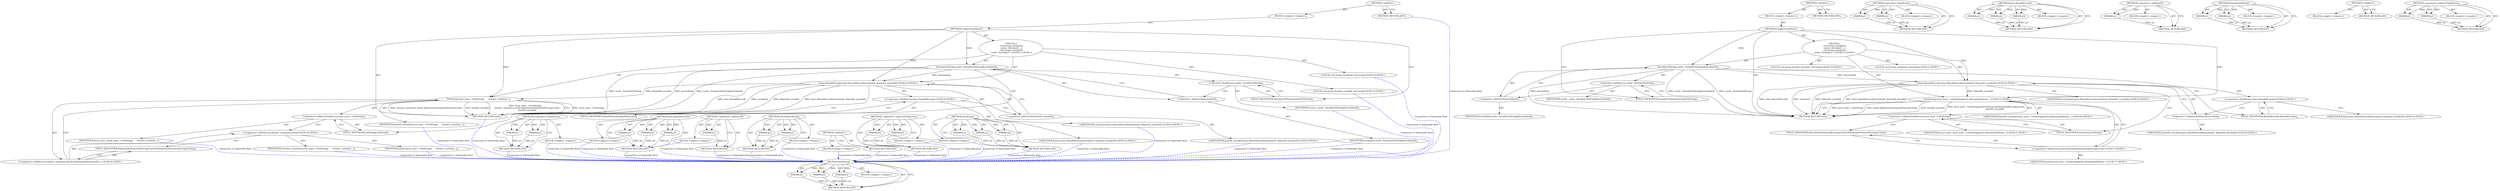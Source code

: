 digraph "&lt;operator&gt;.indirectFieldAccess" {
vulnerable_70 [label=<(METHOD,SetString)>];
vulnerable_71 [label=<(PARAM,p1)>];
vulnerable_72 [label=<(PARAM,p2)>];
vulnerable_73 [label=<(PARAM,p3)>];
vulnerable_74 [label=<(BLOCK,&lt;empty&gt;,&lt;empty&gt;)>];
vulnerable_75 [label=<(METHOD_RETURN,ANY)>];
vulnerable_6 [label=<(METHOD,&lt;global&gt;)<SUB>1</SUB>>];
vulnerable_7 [label=<(BLOCK,&lt;empty&gt;,&lt;empty&gt;)<SUB>1</SUB>>];
vulnerable_8 [label=<(METHOD,UpdateLocalState)<SUB>1</SUB>>];
vulnerable_9 [label="<(BLOCK,{
  std::string serialized;
  cache_.SerializeT...,{
  std::string serialized;
  cache_.SerializeT...)<SUB>1</SUB>>"];
vulnerable_10 [label="<(LOCAL,std.string serialized: std.string)<SUB>2</SUB>>"];
vulnerable_11 [label=<(SerializeToString,cache_.SerializeToString(&amp;serialized))<SUB>3</SUB>>];
vulnerable_12 [label=<(&lt;operator&gt;.fieldAccess,cache_.SerializeToString)<SUB>3</SUB>>];
vulnerable_13 [label=<(IDENTIFIER,cache_,cache_.SerializeToString(&amp;serialized))<SUB>3</SUB>>];
vulnerable_14 [label=<(FIELD_IDENTIFIER,SerializeToString,SerializeToString)<SUB>3</SUB>>];
vulnerable_15 [label=<(&lt;operator&gt;.addressOf,&amp;serialized)<SUB>3</SUB>>];
vulnerable_16 [label=<(IDENTIFIER,serialized,cache_.SerializeToString(&amp;serialized))<SUB>3</SUB>>];
vulnerable_17 [label="<(LOCAL,std.string base64_encoded: std.string)<SUB>5</SUB>>"];
vulnerable_18 [label="<(base.Base64Encode,base::Base64Encode(serialized, &amp;base64_encoded))<SUB>6</SUB>>"];
vulnerable_19 [label="<(&lt;operator&gt;.fieldAccess,base::Base64Encode)<SUB>6</SUB>>"];
vulnerable_20 [label="<(IDENTIFIER,base,base::Base64Encode(serialized, &amp;base64_encoded))<SUB>6</SUB>>"];
vulnerable_21 [label=<(FIELD_IDENTIFIER,Base64Encode,Base64Encode)<SUB>6</SUB>>];
vulnerable_22 [label="<(IDENTIFIER,serialized,base::Base64Encode(serialized, &amp;base64_encoded))<SUB>6</SUB>>"];
vulnerable_23 [label=<(&lt;operator&gt;.addressOf,&amp;base64_encoded)<SUB>6</SUB>>];
vulnerable_24 [label="<(IDENTIFIER,base64_encoded,base::Base64Encode(serialized, &amp;base64_encoded))<SUB>6</SUB>>"];
vulnerable_25 [label="<(SetString,local_state_-&gt;SetString(prefs::kVariationsPermu...)<SUB>7</SUB>>"];
vulnerable_26 [label=<(&lt;operator&gt;.indirectFieldAccess,local_state_-&gt;SetString)<SUB>7</SUB>>];
vulnerable_27 [label="<(IDENTIFIER,local_state_,local_state_-&gt;SetString(prefs::kVariationsPermu...)<SUB>7</SUB>>"];
vulnerable_28 [label=<(FIELD_IDENTIFIER,SetString,SetString)<SUB>7</SUB>>];
vulnerable_29 [label="<(&lt;operator&gt;.fieldAccess,prefs::kVariationsPermutedEntropyCache)<SUB>7</SUB>>"];
vulnerable_30 [label="<(IDENTIFIER,prefs,local_state_-&gt;SetString(prefs::kVariationsPermu...)<SUB>7</SUB>>"];
vulnerable_31 [label=<(FIELD_IDENTIFIER,kVariationsPermutedEntropyCache,kVariationsPermutedEntropyCache)<SUB>7</SUB>>];
vulnerable_32 [label="<(IDENTIFIER,base64_encoded,local_state_-&gt;SetString(prefs::kVariationsPermu...)<SUB>8</SUB>>"];
vulnerable_33 [label=<(METHOD_RETURN,void)<SUB>1</SUB>>];
vulnerable_35 [label=<(METHOD_RETURN,ANY)<SUB>1</SUB>>];
vulnerable_55 [label=<(METHOD,&lt;operator&gt;.fieldAccess)>];
vulnerable_56 [label=<(PARAM,p1)>];
vulnerable_57 [label=<(PARAM,p2)>];
vulnerable_58 [label=<(BLOCK,&lt;empty&gt;,&lt;empty&gt;)>];
vulnerable_59 [label=<(METHOD_RETURN,ANY)>];
vulnerable_64 [label=<(METHOD,base.Base64Encode)>];
vulnerable_65 [label=<(PARAM,p1)>];
vulnerable_66 [label=<(PARAM,p2)>];
vulnerable_67 [label=<(PARAM,p3)>];
vulnerable_68 [label=<(BLOCK,&lt;empty&gt;,&lt;empty&gt;)>];
vulnerable_69 [label=<(METHOD_RETURN,ANY)>];
vulnerable_60 [label=<(METHOD,&lt;operator&gt;.addressOf)>];
vulnerable_61 [label=<(PARAM,p1)>];
vulnerable_62 [label=<(BLOCK,&lt;empty&gt;,&lt;empty&gt;)>];
vulnerable_63 [label=<(METHOD_RETURN,ANY)>];
vulnerable_50 [label=<(METHOD,SerializeToString)>];
vulnerable_51 [label=<(PARAM,p1)>];
vulnerable_52 [label=<(PARAM,p2)>];
vulnerable_53 [label=<(BLOCK,&lt;empty&gt;,&lt;empty&gt;)>];
vulnerable_54 [label=<(METHOD_RETURN,ANY)>];
vulnerable_44 [label=<(METHOD,&lt;global&gt;)<SUB>1</SUB>>];
vulnerable_45 [label=<(BLOCK,&lt;empty&gt;,&lt;empty&gt;)>];
vulnerable_46 [label=<(METHOD_RETURN,ANY)>];
vulnerable_76 [label=<(METHOD,&lt;operator&gt;.indirectFieldAccess)>];
vulnerable_77 [label=<(PARAM,p1)>];
vulnerable_78 [label=<(PARAM,p2)>];
vulnerable_79 [label=<(BLOCK,&lt;empty&gt;,&lt;empty&gt;)>];
vulnerable_80 [label=<(METHOD_RETURN,ANY)>];
fixed_74 [label=<(METHOD,SetString)>];
fixed_75 [label=<(PARAM,p1)>];
fixed_76 [label=<(PARAM,p2)>];
fixed_77 [label=<(PARAM,p3)>];
fixed_78 [label=<(BLOCK,&lt;empty&gt;,&lt;empty&gt;)>];
fixed_79 [label=<(METHOD_RETURN,ANY)>];
fixed_6 [label=<(METHOD,&lt;global&gt;)<SUB>1</SUB>>];
fixed_7 [label=<(BLOCK,&lt;empty&gt;,&lt;empty&gt;)<SUB>1</SUB>>];
fixed_8 [label=<(METHOD,UpdateLocalState)<SUB>1</SUB>>];
fixed_9 [label="<(BLOCK,{
  std::string serialized;
  cache_.SerializeT...,{
  std::string serialized;
  cache_.SerializeT...)<SUB>1</SUB>>"];
fixed_10 [label="<(LOCAL,std.string serialized: std.string)<SUB>2</SUB>>"];
fixed_11 [label=<(SerializeToString,cache_.SerializeToString(&amp;serialized))<SUB>3</SUB>>];
fixed_12 [label=<(&lt;operator&gt;.fieldAccess,cache_.SerializeToString)<SUB>3</SUB>>];
fixed_13 [label=<(IDENTIFIER,cache_,cache_.SerializeToString(&amp;serialized))<SUB>3</SUB>>];
fixed_14 [label=<(FIELD_IDENTIFIER,SerializeToString,SerializeToString)<SUB>3</SUB>>];
fixed_15 [label=<(&lt;operator&gt;.addressOf,&amp;serialized)<SUB>3</SUB>>];
fixed_16 [label=<(IDENTIFIER,serialized,cache_.SerializeToString(&amp;serialized))<SUB>3</SUB>>];
fixed_17 [label="<(LOCAL,std.string base64_encoded: std.string)<SUB>5</SUB>>"];
fixed_18 [label="<(base.Base64Encode,base::Base64Encode(serialized, &amp;base64_encoded))<SUB>6</SUB>>"];
fixed_19 [label="<(&lt;operator&gt;.fieldAccess,base::Base64Encode)<SUB>6</SUB>>"];
fixed_20 [label="<(IDENTIFIER,base,base::Base64Encode(serialized, &amp;base64_encoded))<SUB>6</SUB>>"];
fixed_21 [label=<(FIELD_IDENTIFIER,Base64Encode,Base64Encode)<SUB>6</SUB>>];
fixed_22 [label="<(IDENTIFIER,serialized,base::Base64Encode(serialized, &amp;base64_encoded))<SUB>6</SUB>>"];
fixed_23 [label=<(&lt;operator&gt;.addressOf,&amp;base64_encoded)<SUB>6</SUB>>];
fixed_24 [label="<(IDENTIFIER,base64_encoded,base::Base64Encode(serialized, &amp;base64_encoded))<SUB>6</SUB>>"];
fixed_25 [label=<(SetString,local_state_-&gt;SetString(
      chrome_variation...)<SUB>7</SUB>>];
fixed_26 [label=<(&lt;operator&gt;.indirectFieldAccess,local_state_-&gt;SetString)<SUB>7</SUB>>];
fixed_27 [label=<(IDENTIFIER,local_state_,local_state_-&gt;SetString(
      chrome_variation...)<SUB>7</SUB>>];
fixed_28 [label=<(FIELD_IDENTIFIER,SetString,SetString)<SUB>7</SUB>>];
fixed_29 [label="<(&lt;operator&gt;.fieldAccess,chrome_variations::prefs::kVariationsPermutedEn...)<SUB>8</SUB>>"];
fixed_30 [label="<(&lt;operator&gt;.fieldAccess,chrome_variations::prefs)<SUB>8</SUB>>"];
fixed_31 [label=<(IDENTIFIER,chrome_variations,local_state_-&gt;SetString(
      chrome_variation...)<SUB>8</SUB>>];
fixed_32 [label=<(IDENTIFIER,prefs,local_state_-&gt;SetString(
      chrome_variation...)<SUB>8</SUB>>];
fixed_33 [label=<(FIELD_IDENTIFIER,kVariationsPermutedEntropyCache,kVariationsPermutedEntropyCache)<SUB>8</SUB>>];
fixed_34 [label=<(IDENTIFIER,base64_encoded,local_state_-&gt;SetString(
      chrome_variation...)<SUB>9</SUB>>];
fixed_35 [label=<(METHOD_RETURN,void)<SUB>1</SUB>>];
fixed_37 [label=<(METHOD_RETURN,ANY)<SUB>1</SUB>>];
fixed_59 [label=<(METHOD,&lt;operator&gt;.fieldAccess)>];
fixed_60 [label=<(PARAM,p1)>];
fixed_61 [label=<(PARAM,p2)>];
fixed_62 [label=<(BLOCK,&lt;empty&gt;,&lt;empty&gt;)>];
fixed_63 [label=<(METHOD_RETURN,ANY)>];
fixed_68 [label=<(METHOD,base.Base64Encode)>];
fixed_69 [label=<(PARAM,p1)>];
fixed_70 [label=<(PARAM,p2)>];
fixed_71 [label=<(PARAM,p3)>];
fixed_72 [label=<(BLOCK,&lt;empty&gt;,&lt;empty&gt;)>];
fixed_73 [label=<(METHOD_RETURN,ANY)>];
fixed_64 [label=<(METHOD,&lt;operator&gt;.addressOf)>];
fixed_65 [label=<(PARAM,p1)>];
fixed_66 [label=<(BLOCK,&lt;empty&gt;,&lt;empty&gt;)>];
fixed_67 [label=<(METHOD_RETURN,ANY)>];
fixed_54 [label=<(METHOD,SerializeToString)>];
fixed_55 [label=<(PARAM,p1)>];
fixed_56 [label=<(PARAM,p2)>];
fixed_57 [label=<(BLOCK,&lt;empty&gt;,&lt;empty&gt;)>];
fixed_58 [label=<(METHOD_RETURN,ANY)>];
fixed_48 [label=<(METHOD,&lt;global&gt;)<SUB>1</SUB>>];
fixed_49 [label=<(BLOCK,&lt;empty&gt;,&lt;empty&gt;)>];
fixed_50 [label=<(METHOD_RETURN,ANY)>];
fixed_80 [label=<(METHOD,&lt;operator&gt;.indirectFieldAccess)>];
fixed_81 [label=<(PARAM,p1)>];
fixed_82 [label=<(PARAM,p2)>];
fixed_83 [label=<(BLOCK,&lt;empty&gt;,&lt;empty&gt;)>];
fixed_84 [label=<(METHOD_RETURN,ANY)>];
vulnerable_70 -> vulnerable_71  [key=0, label="AST: "];
vulnerable_70 -> vulnerable_71  [key=1, label="DDG: "];
vulnerable_70 -> vulnerable_74  [key=0, label="AST: "];
vulnerable_70 -> vulnerable_72  [key=0, label="AST: "];
vulnerable_70 -> vulnerable_72  [key=1, label="DDG: "];
vulnerable_70 -> vulnerable_75  [key=0, label="AST: "];
vulnerable_70 -> vulnerable_75  [key=1, label="CFG: "];
vulnerable_70 -> vulnerable_73  [key=0, label="AST: "];
vulnerable_70 -> vulnerable_73  [key=1, label="DDG: "];
vulnerable_71 -> vulnerable_75  [key=0, label="DDG: p1"];
vulnerable_72 -> vulnerable_75  [key=0, label="DDG: p2"];
vulnerable_73 -> vulnerable_75  [key=0, label="DDG: p3"];
vulnerable_6 -> vulnerable_7  [key=0, label="AST: "];
vulnerable_6 -> vulnerable_35  [key=0, label="AST: "];
vulnerable_6 -> vulnerable_35  [key=1, label="CFG: "];
vulnerable_7 -> vulnerable_8  [key=0, label="AST: "];
vulnerable_8 -> vulnerable_9  [key=0, label="AST: "];
vulnerable_8 -> vulnerable_33  [key=0, label="AST: "];
vulnerable_8 -> vulnerable_14  [key=0, label="CFG: "];
vulnerable_8 -> vulnerable_11  [key=0, label="DDG: "];
vulnerable_8 -> vulnerable_18  [key=0, label="DDG: "];
vulnerable_8 -> vulnerable_25  [key=0, label="DDG: "];
vulnerable_9 -> vulnerable_10  [key=0, label="AST: "];
vulnerable_9 -> vulnerable_11  [key=0, label="AST: "];
vulnerable_9 -> vulnerable_17  [key=0, label="AST: "];
vulnerable_9 -> vulnerable_18  [key=0, label="AST: "];
vulnerable_9 -> vulnerable_25  [key=0, label="AST: "];
vulnerable_11 -> vulnerable_12  [key=0, label="AST: "];
vulnerable_11 -> vulnerable_15  [key=0, label="AST: "];
vulnerable_11 -> vulnerable_21  [key=0, label="CFG: "];
vulnerable_11 -> vulnerable_33  [key=0, label="DDG: cache_.SerializeToString"];
vulnerable_11 -> vulnerable_33  [key=1, label="DDG: &amp;serialized"];
vulnerable_11 -> vulnerable_33  [key=2, label="DDG: cache_.SerializeToString(&amp;serialized)"];
vulnerable_11 -> vulnerable_18  [key=0, label="DDG: &amp;serialized"];
vulnerable_12 -> vulnerable_13  [key=0, label="AST: "];
vulnerable_12 -> vulnerable_14  [key=0, label="AST: "];
vulnerable_12 -> vulnerable_15  [key=0, label="CFG: "];
vulnerable_14 -> vulnerable_12  [key=0, label="CFG: "];
vulnerable_15 -> vulnerable_16  [key=0, label="AST: "];
vulnerable_15 -> vulnerable_11  [key=0, label="CFG: "];
vulnerable_18 -> vulnerable_19  [key=0, label="AST: "];
vulnerable_18 -> vulnerable_22  [key=0, label="AST: "];
vulnerable_18 -> vulnerable_23  [key=0, label="AST: "];
vulnerable_18 -> vulnerable_28  [key=0, label="CFG: "];
vulnerable_18 -> vulnerable_33  [key=0, label="DDG: base::Base64Encode"];
vulnerable_18 -> vulnerable_33  [key=1, label="DDG: serialized"];
vulnerable_18 -> vulnerable_33  [key=2, label="DDG: &amp;base64_encoded"];
vulnerable_18 -> vulnerable_33  [key=3, label="DDG: base::Base64Encode(serialized, &amp;base64_encoded)"];
vulnerable_18 -> vulnerable_25  [key=0, label="DDG: &amp;base64_encoded"];
vulnerable_19 -> vulnerable_20  [key=0, label="AST: "];
vulnerable_19 -> vulnerable_21  [key=0, label="AST: "];
vulnerable_19 -> vulnerable_23  [key=0, label="CFG: "];
vulnerable_21 -> vulnerable_19  [key=0, label="CFG: "];
vulnerable_23 -> vulnerable_24  [key=0, label="AST: "];
vulnerable_23 -> vulnerable_18  [key=0, label="CFG: "];
vulnerable_25 -> vulnerable_26  [key=0, label="AST: "];
vulnerable_25 -> vulnerable_29  [key=0, label="AST: "];
vulnerable_25 -> vulnerable_32  [key=0, label="AST: "];
vulnerable_25 -> vulnerable_33  [key=0, label="CFG: "];
vulnerable_25 -> vulnerable_33  [key=1, label="DDG: local_state_-&gt;SetString"];
vulnerable_25 -> vulnerable_33  [key=2, label="DDG: prefs::kVariationsPermutedEntropyCache"];
vulnerable_25 -> vulnerable_33  [key=3, label="DDG: base64_encoded"];
vulnerable_25 -> vulnerable_33  [key=4, label="DDG: local_state_-&gt;SetString(prefs::kVariationsPermutedEntropyCache,
                          base64_encoded)"];
vulnerable_26 -> vulnerable_27  [key=0, label="AST: "];
vulnerable_26 -> vulnerable_28  [key=0, label="AST: "];
vulnerable_26 -> vulnerable_31  [key=0, label="CFG: "];
vulnerable_28 -> vulnerable_26  [key=0, label="CFG: "];
vulnerable_29 -> vulnerable_30  [key=0, label="AST: "];
vulnerable_29 -> vulnerable_31  [key=0, label="AST: "];
vulnerable_29 -> vulnerable_25  [key=0, label="CFG: "];
vulnerable_31 -> vulnerable_29  [key=0, label="CFG: "];
vulnerable_55 -> vulnerable_56  [key=0, label="AST: "];
vulnerable_55 -> vulnerable_56  [key=1, label="DDG: "];
vulnerable_55 -> vulnerable_58  [key=0, label="AST: "];
vulnerable_55 -> vulnerable_57  [key=0, label="AST: "];
vulnerable_55 -> vulnerable_57  [key=1, label="DDG: "];
vulnerable_55 -> vulnerable_59  [key=0, label="AST: "];
vulnerable_55 -> vulnerable_59  [key=1, label="CFG: "];
vulnerable_56 -> vulnerable_59  [key=0, label="DDG: p1"];
vulnerable_57 -> vulnerable_59  [key=0, label="DDG: p2"];
vulnerable_64 -> vulnerable_65  [key=0, label="AST: "];
vulnerable_64 -> vulnerable_65  [key=1, label="DDG: "];
vulnerable_64 -> vulnerable_68  [key=0, label="AST: "];
vulnerable_64 -> vulnerable_66  [key=0, label="AST: "];
vulnerable_64 -> vulnerable_66  [key=1, label="DDG: "];
vulnerable_64 -> vulnerable_69  [key=0, label="AST: "];
vulnerable_64 -> vulnerable_69  [key=1, label="CFG: "];
vulnerable_64 -> vulnerable_67  [key=0, label="AST: "];
vulnerable_64 -> vulnerable_67  [key=1, label="DDG: "];
vulnerable_65 -> vulnerable_69  [key=0, label="DDG: p1"];
vulnerable_66 -> vulnerable_69  [key=0, label="DDG: p2"];
vulnerable_67 -> vulnerable_69  [key=0, label="DDG: p3"];
vulnerable_60 -> vulnerable_61  [key=0, label="AST: "];
vulnerable_60 -> vulnerable_61  [key=1, label="DDG: "];
vulnerable_60 -> vulnerable_62  [key=0, label="AST: "];
vulnerable_60 -> vulnerable_63  [key=0, label="AST: "];
vulnerable_60 -> vulnerable_63  [key=1, label="CFG: "];
vulnerable_61 -> vulnerable_63  [key=0, label="DDG: p1"];
vulnerable_50 -> vulnerable_51  [key=0, label="AST: "];
vulnerable_50 -> vulnerable_51  [key=1, label="DDG: "];
vulnerable_50 -> vulnerable_53  [key=0, label="AST: "];
vulnerable_50 -> vulnerable_52  [key=0, label="AST: "];
vulnerable_50 -> vulnerable_52  [key=1, label="DDG: "];
vulnerable_50 -> vulnerable_54  [key=0, label="AST: "];
vulnerable_50 -> vulnerable_54  [key=1, label="CFG: "];
vulnerable_51 -> vulnerable_54  [key=0, label="DDG: p1"];
vulnerable_52 -> vulnerable_54  [key=0, label="DDG: p2"];
vulnerable_44 -> vulnerable_45  [key=0, label="AST: "];
vulnerable_44 -> vulnerable_46  [key=0, label="AST: "];
vulnerable_44 -> vulnerable_46  [key=1, label="CFG: "];
vulnerable_76 -> vulnerable_77  [key=0, label="AST: "];
vulnerable_76 -> vulnerable_77  [key=1, label="DDG: "];
vulnerable_76 -> vulnerable_79  [key=0, label="AST: "];
vulnerable_76 -> vulnerable_78  [key=0, label="AST: "];
vulnerable_76 -> vulnerable_78  [key=1, label="DDG: "];
vulnerable_76 -> vulnerable_80  [key=0, label="AST: "];
vulnerable_76 -> vulnerable_80  [key=1, label="CFG: "];
vulnerable_77 -> vulnerable_80  [key=0, label="DDG: p1"];
vulnerable_78 -> vulnerable_80  [key=0, label="DDG: p2"];
fixed_74 -> fixed_75  [key=0, label="AST: "];
fixed_74 -> fixed_75  [key=1, label="DDG: "];
fixed_74 -> fixed_78  [key=0, label="AST: "];
fixed_74 -> fixed_76  [key=0, label="AST: "];
fixed_74 -> fixed_76  [key=1, label="DDG: "];
fixed_74 -> fixed_79  [key=0, label="AST: "];
fixed_74 -> fixed_79  [key=1, label="CFG: "];
fixed_74 -> fixed_77  [key=0, label="AST: "];
fixed_74 -> fixed_77  [key=1, label="DDG: "];
fixed_75 -> fixed_79  [key=0, label="DDG: p1"];
fixed_76 -> fixed_79  [key=0, label="DDG: p2"];
fixed_77 -> fixed_79  [key=0, label="DDG: p3"];
fixed_78 -> vulnerable_70  [color=blue, key=0, label="Connection to Vulnerable Root", penwidth="2.0", style=dashed];
fixed_79 -> vulnerable_70  [color=blue, key=0, label="Connection to Vulnerable Root", penwidth="2.0", style=dashed];
fixed_6 -> fixed_7  [key=0, label="AST: "];
fixed_6 -> fixed_37  [key=0, label="AST: "];
fixed_6 -> fixed_37  [key=1, label="CFG: "];
fixed_7 -> fixed_8  [key=0, label="AST: "];
fixed_8 -> fixed_9  [key=0, label="AST: "];
fixed_8 -> fixed_35  [key=0, label="AST: "];
fixed_8 -> fixed_14  [key=0, label="CFG: "];
fixed_8 -> fixed_11  [key=0, label="DDG: "];
fixed_8 -> fixed_18  [key=0, label="DDG: "];
fixed_8 -> fixed_25  [key=0, label="DDG: "];
fixed_9 -> fixed_10  [key=0, label="AST: "];
fixed_9 -> fixed_11  [key=0, label="AST: "];
fixed_9 -> fixed_17  [key=0, label="AST: "];
fixed_9 -> fixed_18  [key=0, label="AST: "];
fixed_9 -> fixed_25  [key=0, label="AST: "];
fixed_10 -> vulnerable_70  [color=blue, key=0, label="Connection to Vulnerable Root", penwidth="2.0", style=dashed];
fixed_11 -> fixed_12  [key=0, label="AST: "];
fixed_11 -> fixed_15  [key=0, label="AST: "];
fixed_11 -> fixed_21  [key=0, label="CFG: "];
fixed_11 -> fixed_35  [key=0, label="DDG: cache_.SerializeToString"];
fixed_11 -> fixed_35  [key=1, label="DDG: &amp;serialized"];
fixed_11 -> fixed_35  [key=2, label="DDG: cache_.SerializeToString(&amp;serialized)"];
fixed_11 -> fixed_18  [key=0, label="DDG: &amp;serialized"];
fixed_12 -> fixed_13  [key=0, label="AST: "];
fixed_12 -> fixed_14  [key=0, label="AST: "];
fixed_12 -> fixed_15  [key=0, label="CFG: "];
fixed_13 -> vulnerable_70  [color=blue, key=0, label="Connection to Vulnerable Root", penwidth="2.0", style=dashed];
fixed_14 -> fixed_12  [key=0, label="CFG: "];
fixed_15 -> fixed_16  [key=0, label="AST: "];
fixed_15 -> fixed_11  [key=0, label="CFG: "];
fixed_16 -> vulnerable_70  [color=blue, key=0, label="Connection to Vulnerable Root", penwidth="2.0", style=dashed];
fixed_17 -> vulnerable_70  [color=blue, key=0, label="Connection to Vulnerable Root", penwidth="2.0", style=dashed];
fixed_18 -> fixed_19  [key=0, label="AST: "];
fixed_18 -> fixed_22  [key=0, label="AST: "];
fixed_18 -> fixed_23  [key=0, label="AST: "];
fixed_18 -> fixed_28  [key=0, label="CFG: "];
fixed_18 -> fixed_35  [key=0, label="DDG: base::Base64Encode"];
fixed_18 -> fixed_35  [key=1, label="DDG: serialized"];
fixed_18 -> fixed_35  [key=2, label="DDG: &amp;base64_encoded"];
fixed_18 -> fixed_35  [key=3, label="DDG: base::Base64Encode(serialized, &amp;base64_encoded)"];
fixed_18 -> fixed_25  [key=0, label="DDG: &amp;base64_encoded"];
fixed_19 -> fixed_20  [key=0, label="AST: "];
fixed_19 -> fixed_21  [key=0, label="AST: "];
fixed_19 -> fixed_23  [key=0, label="CFG: "];
fixed_20 -> vulnerable_70  [color=blue, key=0, label="Connection to Vulnerable Root", penwidth="2.0", style=dashed];
fixed_21 -> fixed_19  [key=0, label="CFG: "];
fixed_22 -> vulnerable_70  [color=blue, key=0, label="Connection to Vulnerable Root", penwidth="2.0", style=dashed];
fixed_23 -> fixed_24  [key=0, label="AST: "];
fixed_23 -> fixed_18  [key=0, label="CFG: "];
fixed_24 -> vulnerable_70  [color=blue, key=0, label="Connection to Vulnerable Root", penwidth="2.0", style=dashed];
fixed_25 -> fixed_26  [key=0, label="AST: "];
fixed_25 -> fixed_29  [key=0, label="AST: "];
fixed_25 -> fixed_34  [key=0, label="AST: "];
fixed_25 -> fixed_35  [key=0, label="CFG: "];
fixed_25 -> fixed_35  [key=1, label="DDG: local_state_-&gt;SetString"];
fixed_25 -> fixed_35  [key=2, label="DDG: chrome_variations::prefs::kVariationsPermutedEntropyCache"];
fixed_25 -> fixed_35  [key=3, label="DDG: base64_encoded"];
fixed_25 -> fixed_35  [key=4, label="DDG: local_state_-&gt;SetString(
      chrome_variations::prefs::kVariationsPermutedEntropyCache,
      base64_encoded)"];
fixed_26 -> fixed_27  [key=0, label="AST: "];
fixed_26 -> fixed_28  [key=0, label="AST: "];
fixed_26 -> fixed_30  [key=0, label="CFG: "];
fixed_27 -> vulnerable_70  [color=blue, key=0, label="Connection to Vulnerable Root", penwidth="2.0", style=dashed];
fixed_28 -> fixed_26  [key=0, label="CFG: "];
fixed_29 -> fixed_30  [key=0, label="AST: "];
fixed_29 -> fixed_33  [key=0, label="AST: "];
fixed_29 -> fixed_25  [key=0, label="CFG: "];
fixed_30 -> fixed_31  [key=0, label="AST: "];
fixed_30 -> fixed_32  [key=0, label="AST: "];
fixed_30 -> fixed_33  [key=0, label="CFG: "];
fixed_31 -> vulnerable_70  [color=blue, key=0, label="Connection to Vulnerable Root", penwidth="2.0", style=dashed];
fixed_32 -> vulnerable_70  [color=blue, key=0, label="Connection to Vulnerable Root", penwidth="2.0", style=dashed];
fixed_33 -> fixed_29  [key=0, label="CFG: "];
fixed_34 -> vulnerable_70  [color=blue, key=0, label="Connection to Vulnerable Root", penwidth="2.0", style=dashed];
fixed_35 -> vulnerable_70  [color=blue, key=0, label="Connection to Vulnerable Root", penwidth="2.0", style=dashed];
fixed_37 -> vulnerable_70  [color=blue, key=0, label="Connection to Vulnerable Root", penwidth="2.0", style=dashed];
fixed_59 -> fixed_60  [key=0, label="AST: "];
fixed_59 -> fixed_60  [key=1, label="DDG: "];
fixed_59 -> fixed_62  [key=0, label="AST: "];
fixed_59 -> fixed_61  [key=0, label="AST: "];
fixed_59 -> fixed_61  [key=1, label="DDG: "];
fixed_59 -> fixed_63  [key=0, label="AST: "];
fixed_59 -> fixed_63  [key=1, label="CFG: "];
fixed_60 -> fixed_63  [key=0, label="DDG: p1"];
fixed_61 -> fixed_63  [key=0, label="DDG: p2"];
fixed_62 -> vulnerable_70  [color=blue, key=0, label="Connection to Vulnerable Root", penwidth="2.0", style=dashed];
fixed_63 -> vulnerable_70  [color=blue, key=0, label="Connection to Vulnerable Root", penwidth="2.0", style=dashed];
fixed_68 -> fixed_69  [key=0, label="AST: "];
fixed_68 -> fixed_69  [key=1, label="DDG: "];
fixed_68 -> fixed_72  [key=0, label="AST: "];
fixed_68 -> fixed_70  [key=0, label="AST: "];
fixed_68 -> fixed_70  [key=1, label="DDG: "];
fixed_68 -> fixed_73  [key=0, label="AST: "];
fixed_68 -> fixed_73  [key=1, label="CFG: "];
fixed_68 -> fixed_71  [key=0, label="AST: "];
fixed_68 -> fixed_71  [key=1, label="DDG: "];
fixed_69 -> fixed_73  [key=0, label="DDG: p1"];
fixed_70 -> fixed_73  [key=0, label="DDG: p2"];
fixed_71 -> fixed_73  [key=0, label="DDG: p3"];
fixed_72 -> vulnerable_70  [color=blue, key=0, label="Connection to Vulnerable Root", penwidth="2.0", style=dashed];
fixed_73 -> vulnerable_70  [color=blue, key=0, label="Connection to Vulnerable Root", penwidth="2.0", style=dashed];
fixed_64 -> fixed_65  [key=0, label="AST: "];
fixed_64 -> fixed_65  [key=1, label="DDG: "];
fixed_64 -> fixed_66  [key=0, label="AST: "];
fixed_64 -> fixed_67  [key=0, label="AST: "];
fixed_64 -> fixed_67  [key=1, label="CFG: "];
fixed_65 -> fixed_67  [key=0, label="DDG: p1"];
fixed_66 -> vulnerable_70  [color=blue, key=0, label="Connection to Vulnerable Root", penwidth="2.0", style=dashed];
fixed_67 -> vulnerable_70  [color=blue, key=0, label="Connection to Vulnerable Root", penwidth="2.0", style=dashed];
fixed_54 -> fixed_55  [key=0, label="AST: "];
fixed_54 -> fixed_55  [key=1, label="DDG: "];
fixed_54 -> fixed_57  [key=0, label="AST: "];
fixed_54 -> fixed_56  [key=0, label="AST: "];
fixed_54 -> fixed_56  [key=1, label="DDG: "];
fixed_54 -> fixed_58  [key=0, label="AST: "];
fixed_54 -> fixed_58  [key=1, label="CFG: "];
fixed_55 -> fixed_58  [key=0, label="DDG: p1"];
fixed_56 -> fixed_58  [key=0, label="DDG: p2"];
fixed_57 -> vulnerable_70  [color=blue, key=0, label="Connection to Vulnerable Root", penwidth="2.0", style=dashed];
fixed_58 -> vulnerable_70  [color=blue, key=0, label="Connection to Vulnerable Root", penwidth="2.0", style=dashed];
fixed_48 -> fixed_49  [key=0, label="AST: "];
fixed_48 -> fixed_50  [key=0, label="AST: "];
fixed_48 -> fixed_50  [key=1, label="CFG: "];
fixed_49 -> vulnerable_70  [color=blue, key=0, label="Connection to Vulnerable Root", penwidth="2.0", style=dashed];
fixed_50 -> vulnerable_70  [color=blue, key=0, label="Connection to Vulnerable Root", penwidth="2.0", style=dashed];
fixed_80 -> fixed_81  [key=0, label="AST: "];
fixed_80 -> fixed_81  [key=1, label="DDG: "];
fixed_80 -> fixed_83  [key=0, label="AST: "];
fixed_80 -> fixed_82  [key=0, label="AST: "];
fixed_80 -> fixed_82  [key=1, label="DDG: "];
fixed_80 -> fixed_84  [key=0, label="AST: "];
fixed_80 -> fixed_84  [key=1, label="CFG: "];
fixed_81 -> fixed_84  [key=0, label="DDG: p1"];
fixed_82 -> fixed_84  [key=0, label="DDG: p2"];
fixed_83 -> vulnerable_70  [color=blue, key=0, label="Connection to Vulnerable Root", penwidth="2.0", style=dashed];
fixed_84 -> vulnerable_70  [color=blue, key=0, label="Connection to Vulnerable Root", penwidth="2.0", style=dashed];
}

